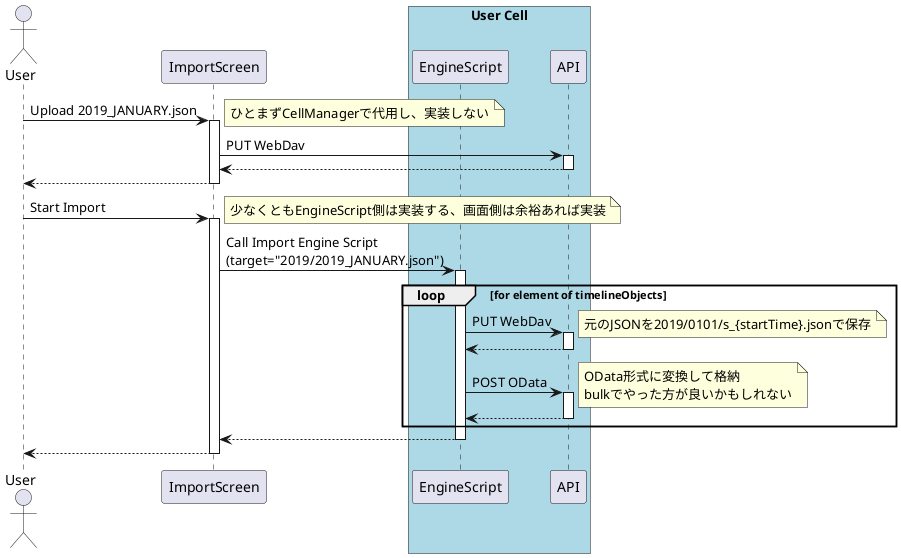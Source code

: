 @startuml ImportScreen

actor User
participant ImportScreen

box "User Cell" #LightBlue
  participant EngineScript
  participant API
end box

User -> ImportScreen : Upload 2019_JANUARY.json
note right: ひとまずCellManagerで代用し、実装しない
activate ImportScreen
  ImportScreen -> API : PUT WebDav
  activate API
  ImportScreen <-- API
  deactivate API
User <-- ImportScreen
deactivate ImportScreen

User -> ImportScreen : Start Import
note right: 少なくともEngineScript側は実装する、画面側は余裕あれば実装
activate ImportScreen
  ImportScreen -> EngineScript : Call Import Engine Script\n(target="2019/2019_JANUARY.json")
  activate EngineScript
    loop for element of timelineObjects
      EngineScript -> API : PUT WebDav
      note right: 元のJSONを2019/0101/s_{startTime}.jsonで保存
      activate API
      EngineScript <-- API
      deactivate API

      EngineScript -> API : POST OData
      note right: OData形式に変換して格納\nbulkでやった方が良いかもしれない
      activate API
      EngineScript <-- API
      deactivate API
    end
  ImportScreen <-- EngineScript
  deactivate EngineScript
User <-- ImportScreen
deactivate ImportScreen

@enduml